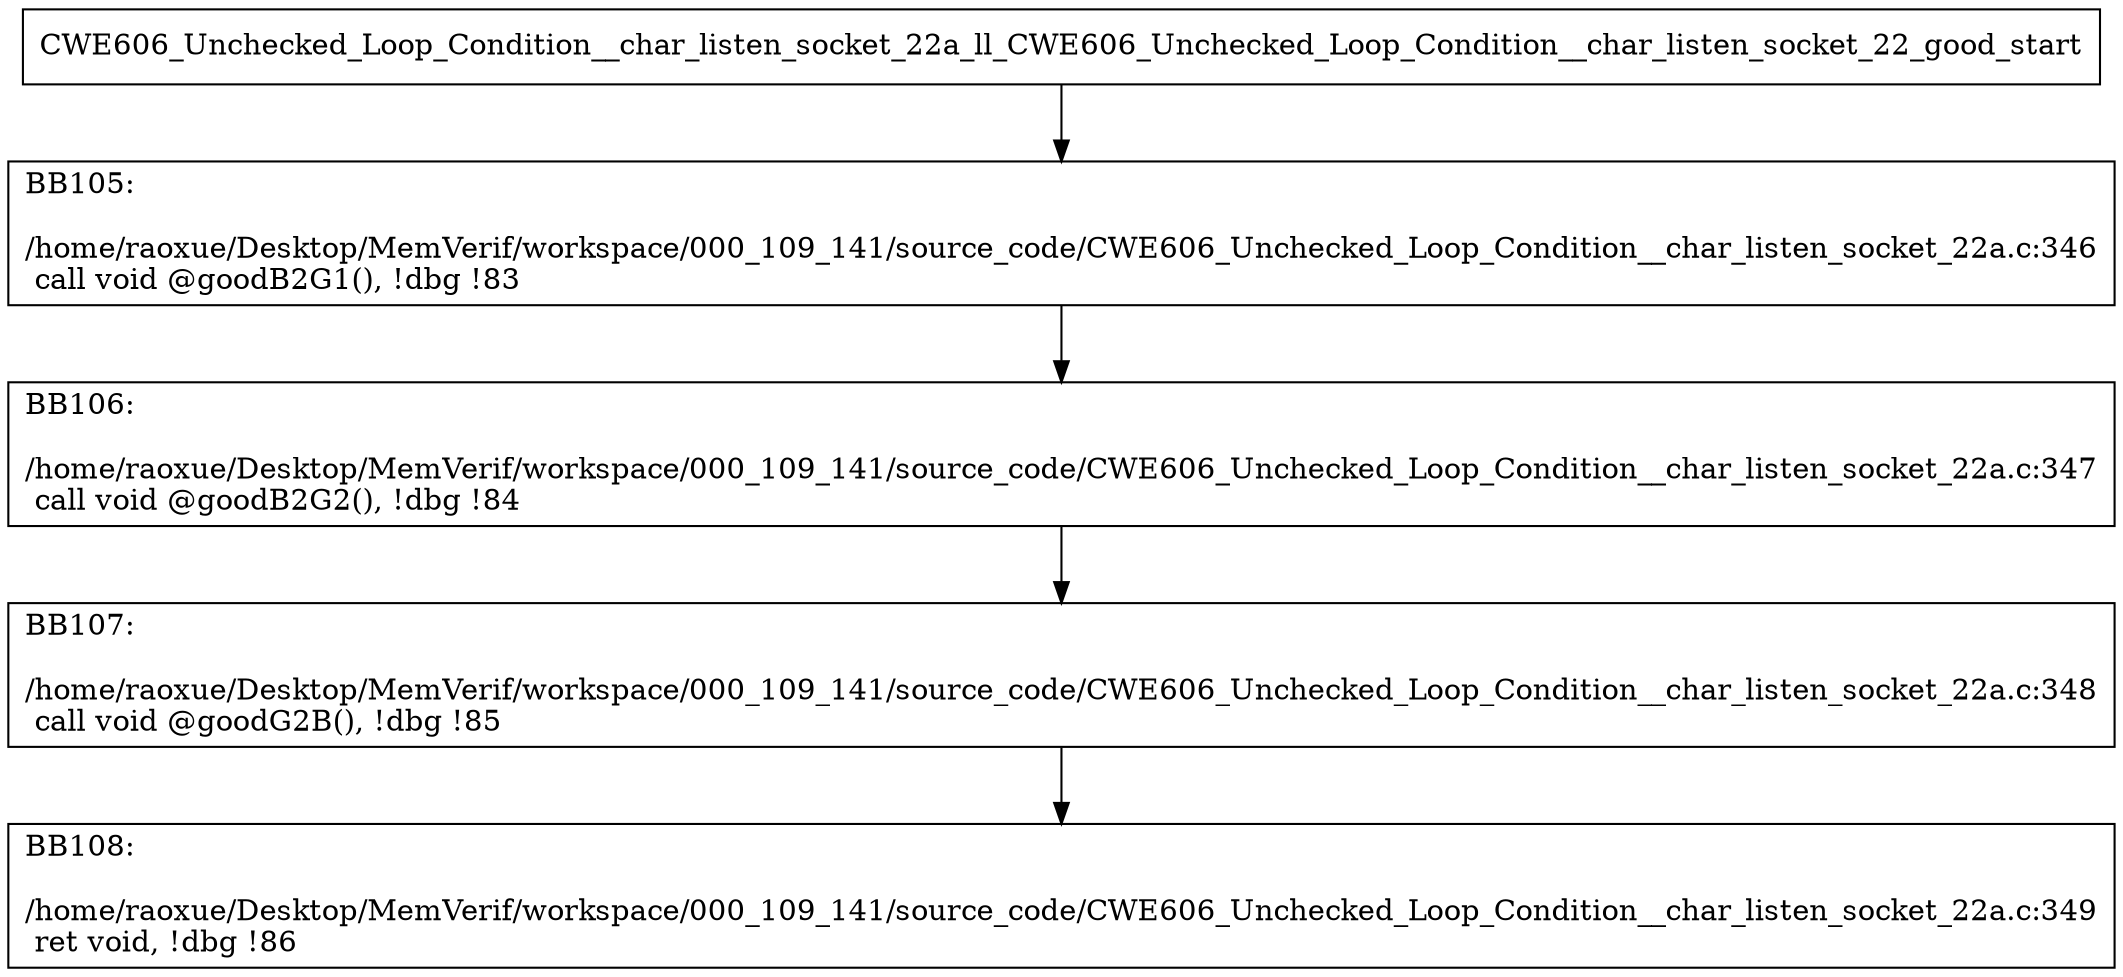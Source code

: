 digraph "CFG for'CWE606_Unchecked_Loop_Condition__char_listen_socket_22a_ll_CWE606_Unchecked_Loop_Condition__char_listen_socket_22_good' function" {
	BBCWE606_Unchecked_Loop_Condition__char_listen_socket_22a_ll_CWE606_Unchecked_Loop_Condition__char_listen_socket_22_good_start[shape=record,label="{CWE606_Unchecked_Loop_Condition__char_listen_socket_22a_ll_CWE606_Unchecked_Loop_Condition__char_listen_socket_22_good_start}"];
	BBCWE606_Unchecked_Loop_Condition__char_listen_socket_22a_ll_CWE606_Unchecked_Loop_Condition__char_listen_socket_22_good_start-> CWE606_Unchecked_Loop_Condition__char_listen_socket_22a_ll_CWE606_Unchecked_Loop_Condition__char_listen_socket_22_goodBB105;
	CWE606_Unchecked_Loop_Condition__char_listen_socket_22a_ll_CWE606_Unchecked_Loop_Condition__char_listen_socket_22_goodBB105 [shape=record, label="{BB105:\l\l/home/raoxue/Desktop/MemVerif/workspace/000_109_141/source_code/CWE606_Unchecked_Loop_Condition__char_listen_socket_22a.c:346\l
  call void @goodB2G1(), !dbg !83\l
}"];
	CWE606_Unchecked_Loop_Condition__char_listen_socket_22a_ll_CWE606_Unchecked_Loop_Condition__char_listen_socket_22_goodBB105-> CWE606_Unchecked_Loop_Condition__char_listen_socket_22a_ll_CWE606_Unchecked_Loop_Condition__char_listen_socket_22_goodBB106;
	CWE606_Unchecked_Loop_Condition__char_listen_socket_22a_ll_CWE606_Unchecked_Loop_Condition__char_listen_socket_22_goodBB106 [shape=record, label="{BB106:\l\l/home/raoxue/Desktop/MemVerif/workspace/000_109_141/source_code/CWE606_Unchecked_Loop_Condition__char_listen_socket_22a.c:347\l
  call void @goodB2G2(), !dbg !84\l
}"];
	CWE606_Unchecked_Loop_Condition__char_listen_socket_22a_ll_CWE606_Unchecked_Loop_Condition__char_listen_socket_22_goodBB106-> CWE606_Unchecked_Loop_Condition__char_listen_socket_22a_ll_CWE606_Unchecked_Loop_Condition__char_listen_socket_22_goodBB107;
	CWE606_Unchecked_Loop_Condition__char_listen_socket_22a_ll_CWE606_Unchecked_Loop_Condition__char_listen_socket_22_goodBB107 [shape=record, label="{BB107:\l\l/home/raoxue/Desktop/MemVerif/workspace/000_109_141/source_code/CWE606_Unchecked_Loop_Condition__char_listen_socket_22a.c:348\l
  call void @goodG2B(), !dbg !85\l
}"];
	CWE606_Unchecked_Loop_Condition__char_listen_socket_22a_ll_CWE606_Unchecked_Loop_Condition__char_listen_socket_22_goodBB107-> CWE606_Unchecked_Loop_Condition__char_listen_socket_22a_ll_CWE606_Unchecked_Loop_Condition__char_listen_socket_22_goodBB108;
	CWE606_Unchecked_Loop_Condition__char_listen_socket_22a_ll_CWE606_Unchecked_Loop_Condition__char_listen_socket_22_goodBB108 [shape=record, label="{BB108:\l\l/home/raoxue/Desktop/MemVerif/workspace/000_109_141/source_code/CWE606_Unchecked_Loop_Condition__char_listen_socket_22a.c:349\l
  ret void, !dbg !86\l
}"];
}
